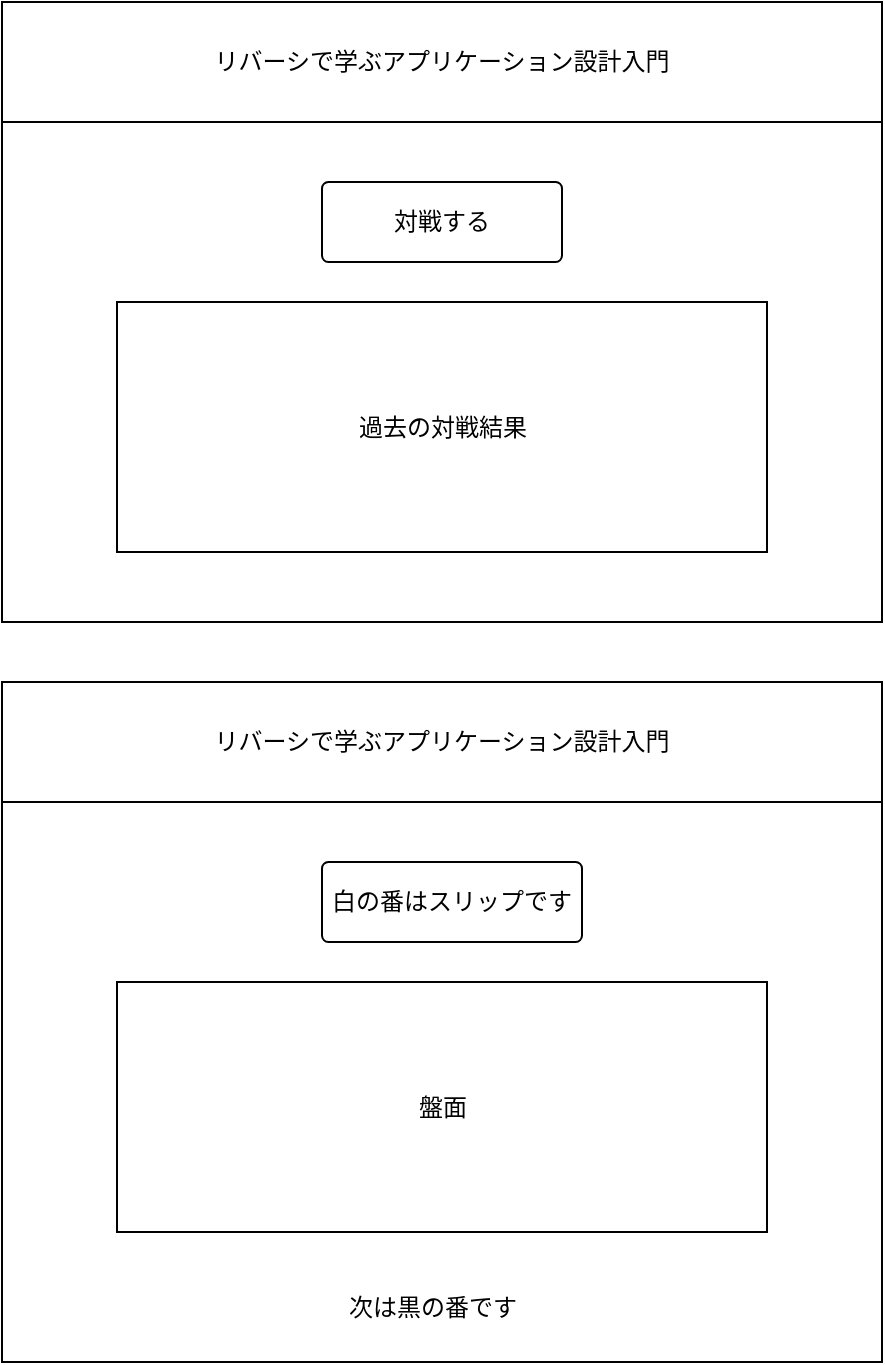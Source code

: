 <mxfile>
    <diagram id="tsZ_S46VmYafVazHeUTB" name="ページ1">
        <mxGraphModel dx="896" dy="887" grid="1" gridSize="10" guides="1" tooltips="1" connect="1" arrows="1" fold="1" page="1" pageScale="1" pageWidth="827" pageHeight="1169" math="0" shadow="0">
            <root>
                <mxCell id="0"/>
                <mxCell id="1" parent="0"/>
                <mxCell id="2" value="" style="rounded=0;whiteSpace=wrap;html=1;fillColor=none;" vertex="1" parent="1">
                    <mxGeometry x="190" y="40" width="440" height="310" as="geometry"/>
                </mxCell>
                <mxCell id="7" value="リバーシで学ぶアプリケーション設計入門" style="rounded=0;whiteSpace=wrap;html=1;fillColor=none;" vertex="1" parent="1">
                    <mxGeometry x="190" y="40" width="440" height="60" as="geometry"/>
                </mxCell>
                <mxCell id="9" value="対戦する" style="rounded=1;whiteSpace=wrap;html=1;arcSize=8;fillColor=none;" vertex="1" parent="1">
                    <mxGeometry x="350" y="130" width="120" height="40" as="geometry"/>
                </mxCell>
                <mxCell id="10" value="過去の対戦結果" style="rounded=1;whiteSpace=wrap;html=1;arcSize=0;fillColor=none;direction=south;" vertex="1" parent="1">
                    <mxGeometry x="247.5" y="190" width="325" height="125" as="geometry"/>
                </mxCell>
                <mxCell id="11" value="" style="rounded=0;whiteSpace=wrap;html=1;fillColor=none;" vertex="1" parent="1">
                    <mxGeometry x="190" y="380" width="440" height="340" as="geometry"/>
                </mxCell>
                <mxCell id="12" value="リバーシで学ぶアプリケーション設計入門" style="rounded=0;whiteSpace=wrap;html=1;fillColor=none;" vertex="1" parent="1">
                    <mxGeometry x="190" y="380" width="440" height="60" as="geometry"/>
                </mxCell>
                <mxCell id="13" value="白の番はスリップです" style="rounded=1;whiteSpace=wrap;html=1;arcSize=8;fillColor=none;" vertex="1" parent="1">
                    <mxGeometry x="350" y="470" width="130" height="40" as="geometry"/>
                </mxCell>
                <mxCell id="14" value="盤面" style="rounded=1;whiteSpace=wrap;html=1;arcSize=0;fillColor=none;direction=south;" vertex="1" parent="1">
                    <mxGeometry x="247.5" y="530" width="325" height="125" as="geometry"/>
                </mxCell>
                <mxCell id="15" value="次は黒の番です&lt;div&gt;&lt;br&gt;&lt;/div&gt;" style="text;html=1;align=center;verticalAlign=middle;resizable=0;points=[];autosize=1;strokeColor=none;fillColor=none;" vertex="1" parent="1">
                    <mxGeometry x="350" y="680" width="110" height="40" as="geometry"/>
                </mxCell>
            </root>
        </mxGraphModel>
    </diagram>
</mxfile>